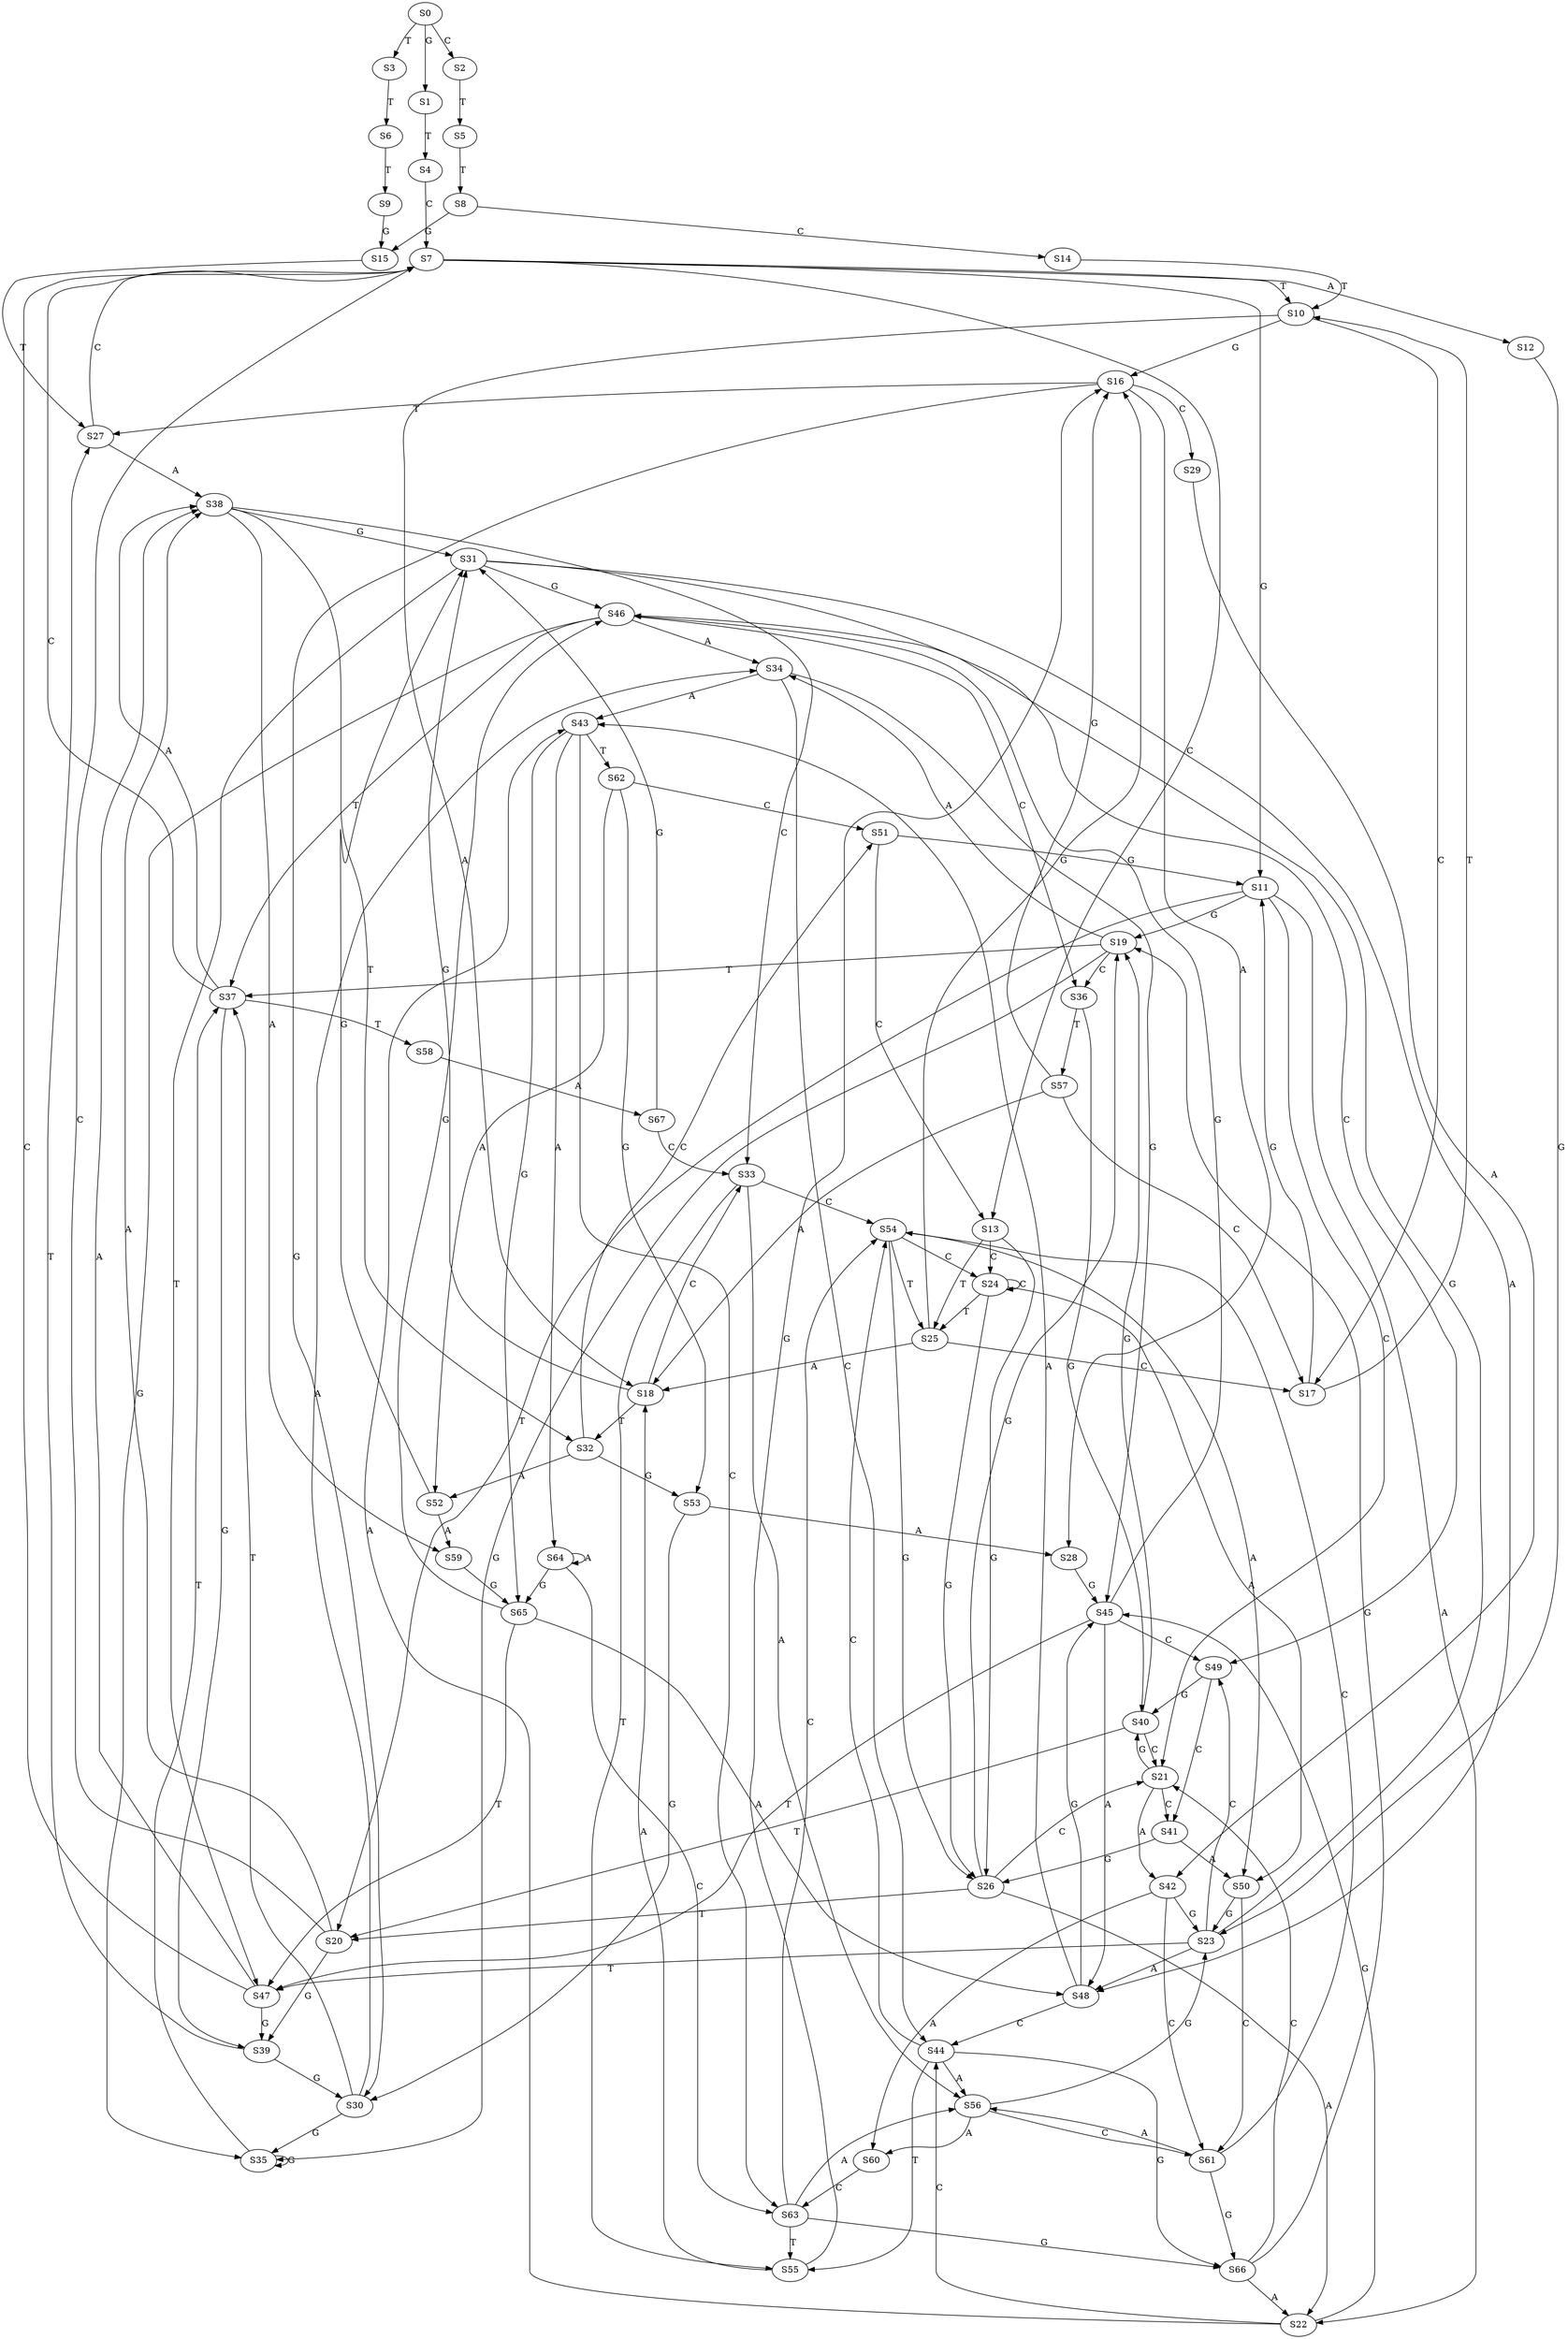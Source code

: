 strict digraph  {
	S0 -> S1 [ label = G ];
	S0 -> S2 [ label = C ];
	S0 -> S3 [ label = T ];
	S1 -> S4 [ label = T ];
	S2 -> S5 [ label = T ];
	S3 -> S6 [ label = T ];
	S4 -> S7 [ label = C ];
	S5 -> S8 [ label = T ];
	S6 -> S9 [ label = T ];
	S7 -> S10 [ label = T ];
	S7 -> S11 [ label = G ];
	S7 -> S12 [ label = A ];
	S7 -> S13 [ label = C ];
	S8 -> S14 [ label = C ];
	S8 -> S15 [ label = G ];
	S9 -> S15 [ label = G ];
	S10 -> S16 [ label = G ];
	S10 -> S17 [ label = C ];
	S10 -> S18 [ label = A ];
	S11 -> S19 [ label = G ];
	S11 -> S20 [ label = T ];
	S11 -> S21 [ label = C ];
	S11 -> S22 [ label = A ];
	S12 -> S23 [ label = G ];
	S13 -> S24 [ label = C ];
	S13 -> S25 [ label = T ];
	S13 -> S26 [ label = G ];
	S14 -> S10 [ label = T ];
	S15 -> S27 [ label = T ];
	S16 -> S28 [ label = A ];
	S16 -> S27 [ label = T ];
	S16 -> S29 [ label = C ];
	S16 -> S30 [ label = G ];
	S17 -> S10 [ label = T ];
	S17 -> S11 [ label = G ];
	S18 -> S31 [ label = G ];
	S18 -> S32 [ label = T ];
	S18 -> S33 [ label = C ];
	S19 -> S34 [ label = A ];
	S19 -> S35 [ label = G ];
	S19 -> S36 [ label = C ];
	S19 -> S37 [ label = T ];
	S20 -> S7 [ label = C ];
	S20 -> S38 [ label = A ];
	S20 -> S39 [ label = G ];
	S21 -> S40 [ label = G ];
	S21 -> S41 [ label = C ];
	S21 -> S42 [ label = A ];
	S22 -> S43 [ label = A ];
	S22 -> S44 [ label = C ];
	S22 -> S45 [ label = G ];
	S23 -> S46 [ label = G ];
	S23 -> S47 [ label = T ];
	S23 -> S48 [ label = A ];
	S23 -> S49 [ label = C ];
	S24 -> S26 [ label = G ];
	S24 -> S24 [ label = C ];
	S24 -> S25 [ label = T ];
	S24 -> S50 [ label = A ];
	S25 -> S18 [ label = A ];
	S25 -> S16 [ label = G ];
	S25 -> S17 [ label = C ];
	S26 -> S22 [ label = A ];
	S26 -> S20 [ label = T ];
	S26 -> S19 [ label = G ];
	S26 -> S21 [ label = C ];
	S27 -> S7 [ label = C ];
	S27 -> S38 [ label = A ];
	S28 -> S45 [ label = G ];
	S29 -> S42 [ label = A ];
	S30 -> S37 [ label = T ];
	S30 -> S35 [ label = G ];
	S30 -> S34 [ label = A ];
	S31 -> S47 [ label = T ];
	S31 -> S48 [ label = A ];
	S31 -> S49 [ label = C ];
	S31 -> S46 [ label = G ];
	S32 -> S51 [ label = C ];
	S32 -> S52 [ label = A ];
	S32 -> S53 [ label = G ];
	S33 -> S54 [ label = C ];
	S33 -> S55 [ label = T ];
	S33 -> S56 [ label = A ];
	S34 -> S43 [ label = A ];
	S34 -> S44 [ label = C ];
	S34 -> S45 [ label = G ];
	S35 -> S37 [ label = T ];
	S35 -> S35 [ label = G ];
	S36 -> S57 [ label = T ];
	S36 -> S40 [ label = G ];
	S37 -> S38 [ label = A ];
	S37 -> S39 [ label = G ];
	S37 -> S58 [ label = T ];
	S37 -> S7 [ label = C ];
	S38 -> S32 [ label = T ];
	S38 -> S31 [ label = G ];
	S38 -> S59 [ label = A ];
	S38 -> S33 [ label = C ];
	S39 -> S27 [ label = T ];
	S39 -> S30 [ label = G ];
	S40 -> S19 [ label = G ];
	S40 -> S21 [ label = C ];
	S40 -> S20 [ label = T ];
	S41 -> S26 [ label = G ];
	S41 -> S50 [ label = A ];
	S42 -> S23 [ label = G ];
	S42 -> S60 [ label = A ];
	S42 -> S61 [ label = C ];
	S43 -> S62 [ label = T ];
	S43 -> S63 [ label = C ];
	S43 -> S64 [ label = A ];
	S43 -> S65 [ label = G ];
	S44 -> S55 [ label = T ];
	S44 -> S66 [ label = G ];
	S44 -> S54 [ label = C ];
	S44 -> S56 [ label = A ];
	S45 -> S47 [ label = T ];
	S45 -> S48 [ label = A ];
	S45 -> S46 [ label = G ];
	S45 -> S49 [ label = C ];
	S46 -> S34 [ label = A ];
	S46 -> S37 [ label = T ];
	S46 -> S36 [ label = C ];
	S46 -> S35 [ label = G ];
	S47 -> S38 [ label = A ];
	S47 -> S7 [ label = C ];
	S47 -> S39 [ label = G ];
	S48 -> S43 [ label = A ];
	S48 -> S44 [ label = C ];
	S48 -> S45 [ label = G ];
	S49 -> S41 [ label = C ];
	S49 -> S40 [ label = G ];
	S50 -> S23 [ label = G ];
	S50 -> S61 [ label = C ];
	S51 -> S13 [ label = C ];
	S51 -> S11 [ label = G ];
	S52 -> S31 [ label = G ];
	S52 -> S59 [ label = A ];
	S53 -> S30 [ label = G ];
	S53 -> S28 [ label = A ];
	S54 -> S24 [ label = C ];
	S54 -> S50 [ label = A ];
	S54 -> S25 [ label = T ];
	S54 -> S26 [ label = G ];
	S55 -> S18 [ label = A ];
	S55 -> S16 [ label = G ];
	S56 -> S23 [ label = G ];
	S56 -> S61 [ label = C ];
	S56 -> S60 [ label = A ];
	S57 -> S18 [ label = A ];
	S57 -> S17 [ label = C ];
	S57 -> S16 [ label = G ];
	S58 -> S67 [ label = A ];
	S59 -> S65 [ label = G ];
	S60 -> S63 [ label = C ];
	S61 -> S54 [ label = C ];
	S61 -> S56 [ label = A ];
	S61 -> S66 [ label = G ];
	S62 -> S52 [ label = A ];
	S62 -> S51 [ label = C ];
	S62 -> S53 [ label = G ];
	S63 -> S56 [ label = A ];
	S63 -> S54 [ label = C ];
	S63 -> S66 [ label = G ];
	S63 -> S55 [ label = T ];
	S64 -> S65 [ label = G ];
	S64 -> S63 [ label = C ];
	S64 -> S64 [ label = A ];
	S65 -> S47 [ label = T ];
	S65 -> S48 [ label = A ];
	S65 -> S46 [ label = G ];
	S66 -> S19 [ label = G ];
	S66 -> S22 [ label = A ];
	S66 -> S21 [ label = C ];
	S67 -> S33 [ label = C ];
	S67 -> S31 [ label = G ];
}
